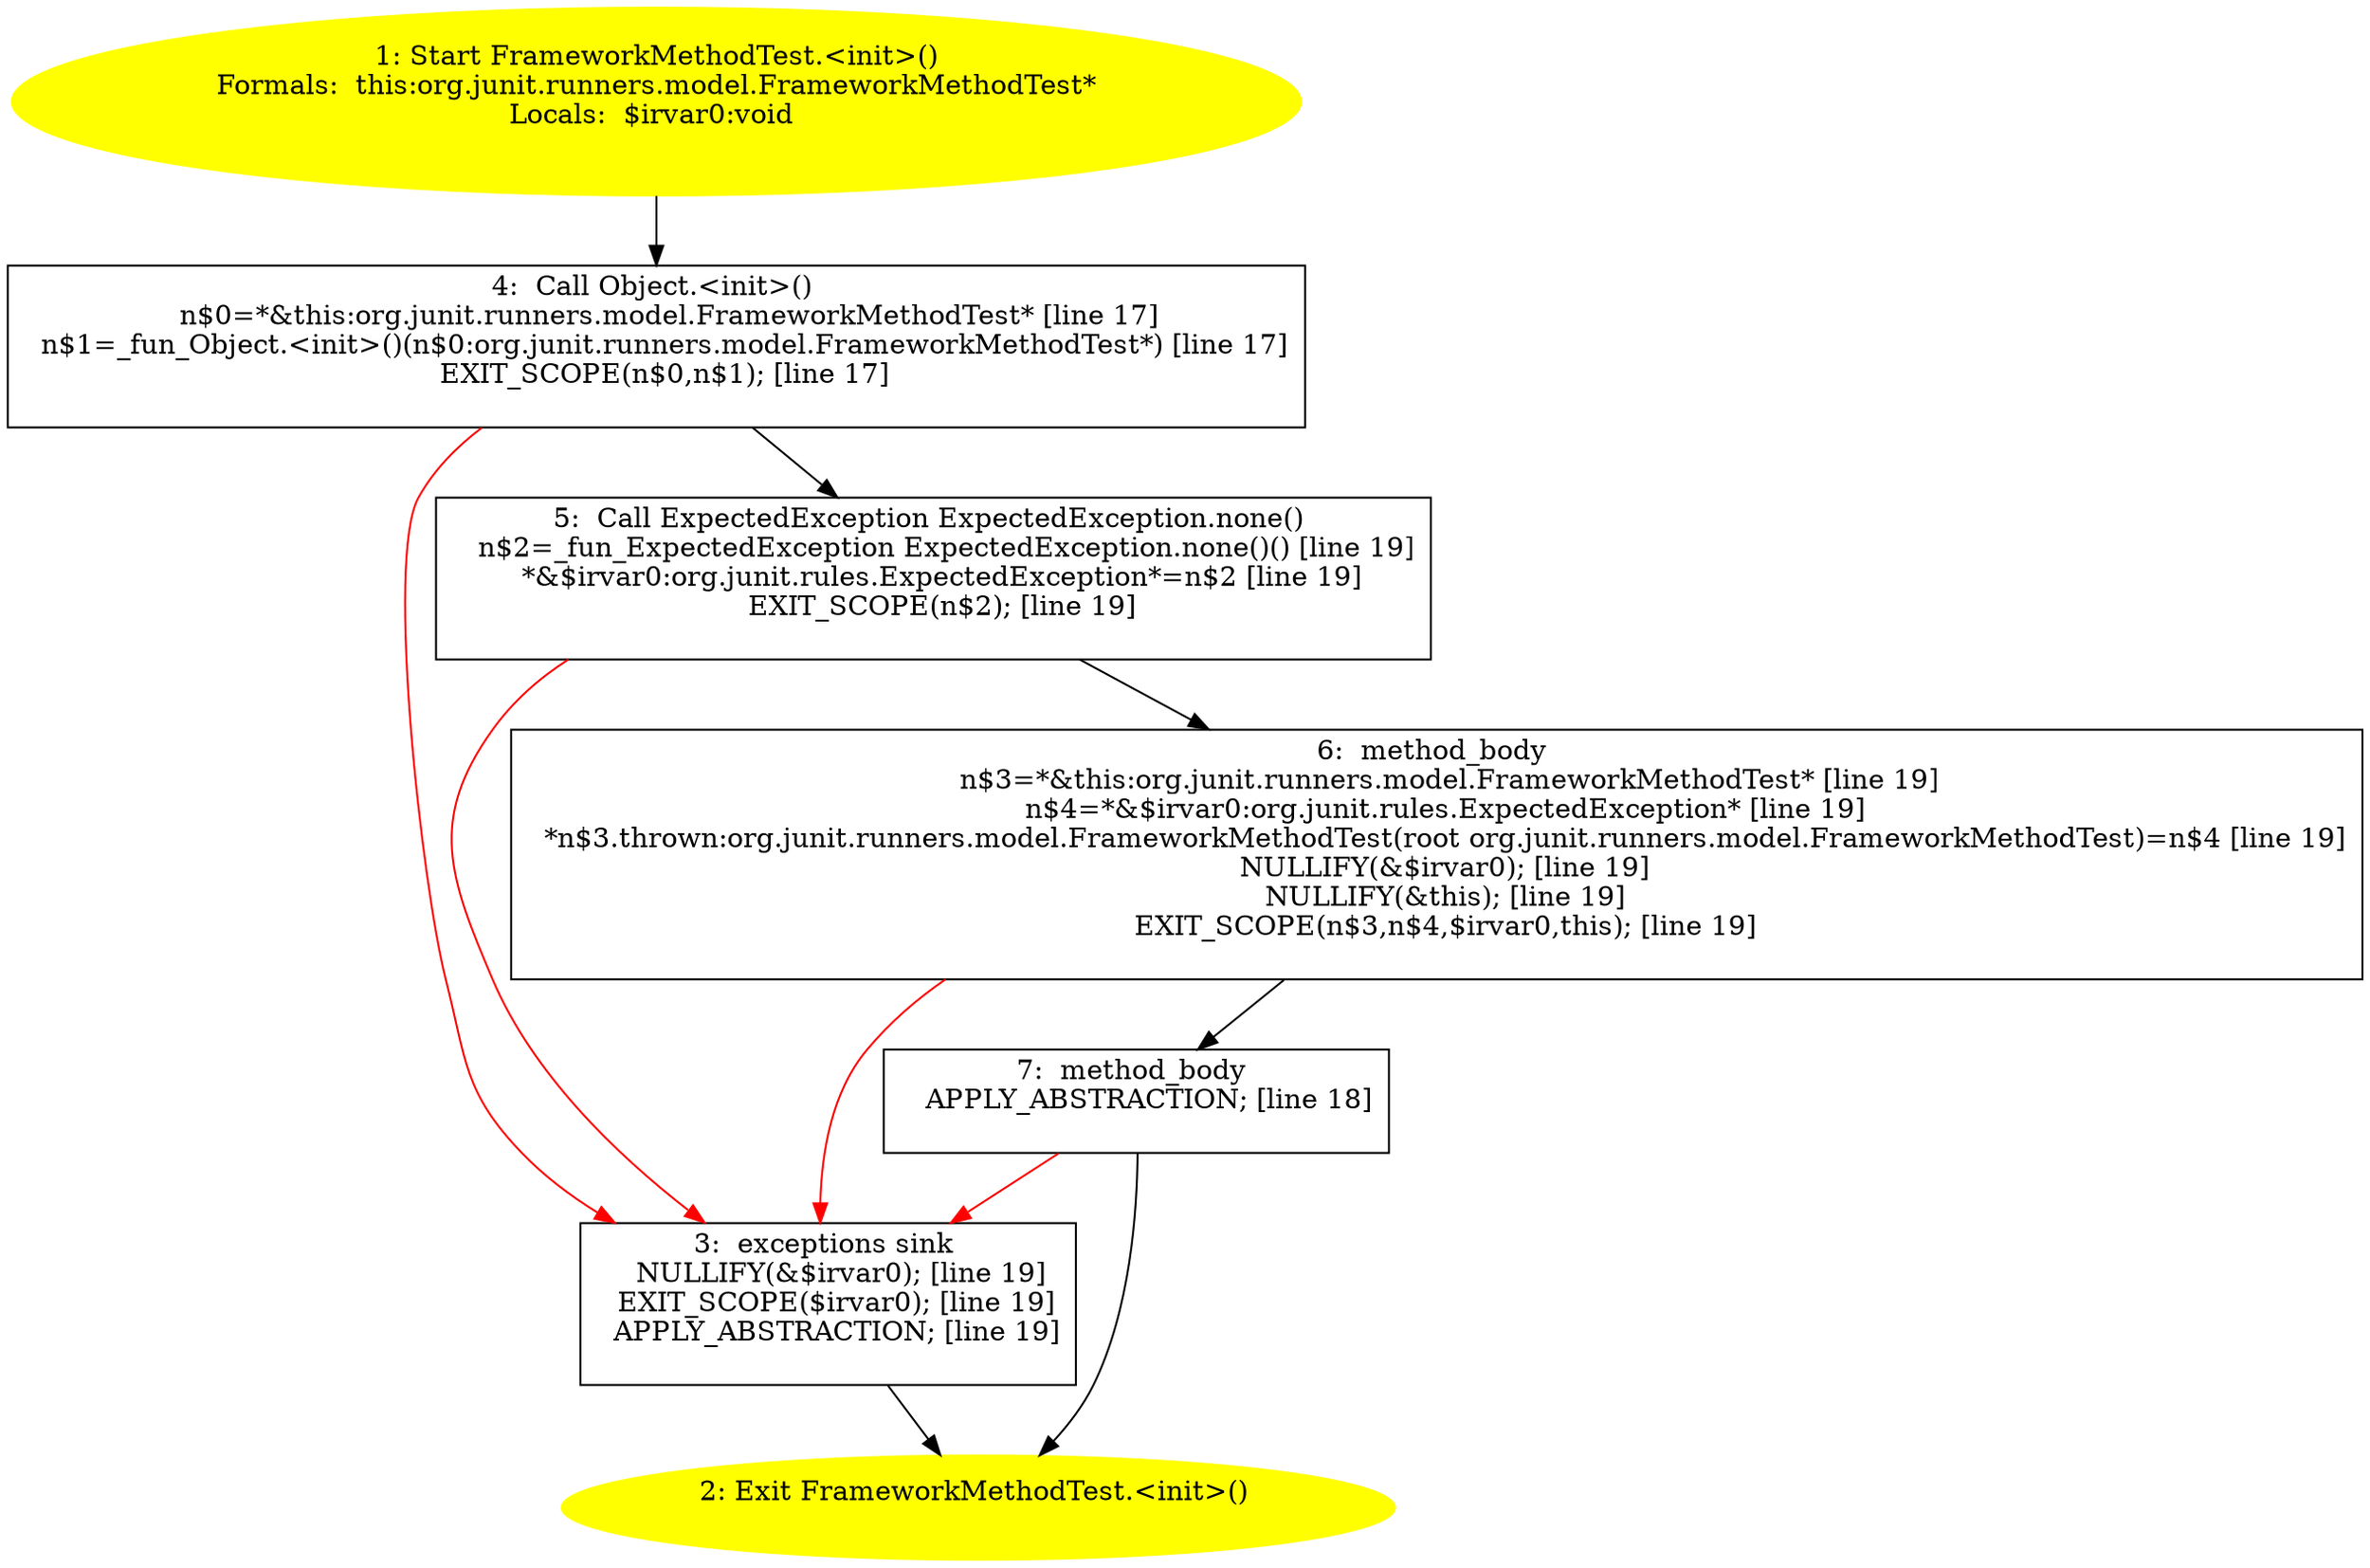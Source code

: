 /* @generated */
digraph cfg {
"org.junit.runners.model.FrameworkMethodTest.<init>().fbbb844d5751b3053cf5be039b64c19a_1" [label="1: Start FrameworkMethodTest.<init>()\nFormals:  this:org.junit.runners.model.FrameworkMethodTest*\nLocals:  $irvar0:void \n  " color=yellow style=filled]
	

	 "org.junit.runners.model.FrameworkMethodTest.<init>().fbbb844d5751b3053cf5be039b64c19a_1" -> "org.junit.runners.model.FrameworkMethodTest.<init>().fbbb844d5751b3053cf5be039b64c19a_4" ;
"org.junit.runners.model.FrameworkMethodTest.<init>().fbbb844d5751b3053cf5be039b64c19a_2" [label="2: Exit FrameworkMethodTest.<init>() \n  " color=yellow style=filled]
	

"org.junit.runners.model.FrameworkMethodTest.<init>().fbbb844d5751b3053cf5be039b64c19a_3" [label="3:  exceptions sink \n   NULLIFY(&$irvar0); [line 19]\n  EXIT_SCOPE($irvar0); [line 19]\n  APPLY_ABSTRACTION; [line 19]\n " shape="box"]
	

	 "org.junit.runners.model.FrameworkMethodTest.<init>().fbbb844d5751b3053cf5be039b64c19a_3" -> "org.junit.runners.model.FrameworkMethodTest.<init>().fbbb844d5751b3053cf5be039b64c19a_2" ;
"org.junit.runners.model.FrameworkMethodTest.<init>().fbbb844d5751b3053cf5be039b64c19a_4" [label="4:  Call Object.<init>() \n   n$0=*&this:org.junit.runners.model.FrameworkMethodTest* [line 17]\n  n$1=_fun_Object.<init>()(n$0:org.junit.runners.model.FrameworkMethodTest*) [line 17]\n  EXIT_SCOPE(n$0,n$1); [line 17]\n " shape="box"]
	

	 "org.junit.runners.model.FrameworkMethodTest.<init>().fbbb844d5751b3053cf5be039b64c19a_4" -> "org.junit.runners.model.FrameworkMethodTest.<init>().fbbb844d5751b3053cf5be039b64c19a_5" ;
	 "org.junit.runners.model.FrameworkMethodTest.<init>().fbbb844d5751b3053cf5be039b64c19a_4" -> "org.junit.runners.model.FrameworkMethodTest.<init>().fbbb844d5751b3053cf5be039b64c19a_3" [color="red" ];
"org.junit.runners.model.FrameworkMethodTest.<init>().fbbb844d5751b3053cf5be039b64c19a_5" [label="5:  Call ExpectedException ExpectedException.none() \n   n$2=_fun_ExpectedException ExpectedException.none()() [line 19]\n  *&$irvar0:org.junit.rules.ExpectedException*=n$2 [line 19]\n  EXIT_SCOPE(n$2); [line 19]\n " shape="box"]
	

	 "org.junit.runners.model.FrameworkMethodTest.<init>().fbbb844d5751b3053cf5be039b64c19a_5" -> "org.junit.runners.model.FrameworkMethodTest.<init>().fbbb844d5751b3053cf5be039b64c19a_6" ;
	 "org.junit.runners.model.FrameworkMethodTest.<init>().fbbb844d5751b3053cf5be039b64c19a_5" -> "org.junit.runners.model.FrameworkMethodTest.<init>().fbbb844d5751b3053cf5be039b64c19a_3" [color="red" ];
"org.junit.runners.model.FrameworkMethodTest.<init>().fbbb844d5751b3053cf5be039b64c19a_6" [label="6:  method_body \n   n$3=*&this:org.junit.runners.model.FrameworkMethodTest* [line 19]\n  n$4=*&$irvar0:org.junit.rules.ExpectedException* [line 19]\n  *n$3.thrown:org.junit.runners.model.FrameworkMethodTest(root org.junit.runners.model.FrameworkMethodTest)=n$4 [line 19]\n  NULLIFY(&$irvar0); [line 19]\n  NULLIFY(&this); [line 19]\n  EXIT_SCOPE(n$3,n$4,$irvar0,this); [line 19]\n " shape="box"]
	

	 "org.junit.runners.model.FrameworkMethodTest.<init>().fbbb844d5751b3053cf5be039b64c19a_6" -> "org.junit.runners.model.FrameworkMethodTest.<init>().fbbb844d5751b3053cf5be039b64c19a_7" ;
	 "org.junit.runners.model.FrameworkMethodTest.<init>().fbbb844d5751b3053cf5be039b64c19a_6" -> "org.junit.runners.model.FrameworkMethodTest.<init>().fbbb844d5751b3053cf5be039b64c19a_3" [color="red" ];
"org.junit.runners.model.FrameworkMethodTest.<init>().fbbb844d5751b3053cf5be039b64c19a_7" [label="7:  method_body \n   APPLY_ABSTRACTION; [line 18]\n " shape="box"]
	

	 "org.junit.runners.model.FrameworkMethodTest.<init>().fbbb844d5751b3053cf5be039b64c19a_7" -> "org.junit.runners.model.FrameworkMethodTest.<init>().fbbb844d5751b3053cf5be039b64c19a_2" ;
	 "org.junit.runners.model.FrameworkMethodTest.<init>().fbbb844d5751b3053cf5be039b64c19a_7" -> "org.junit.runners.model.FrameworkMethodTest.<init>().fbbb844d5751b3053cf5be039b64c19a_3" [color="red" ];
}
